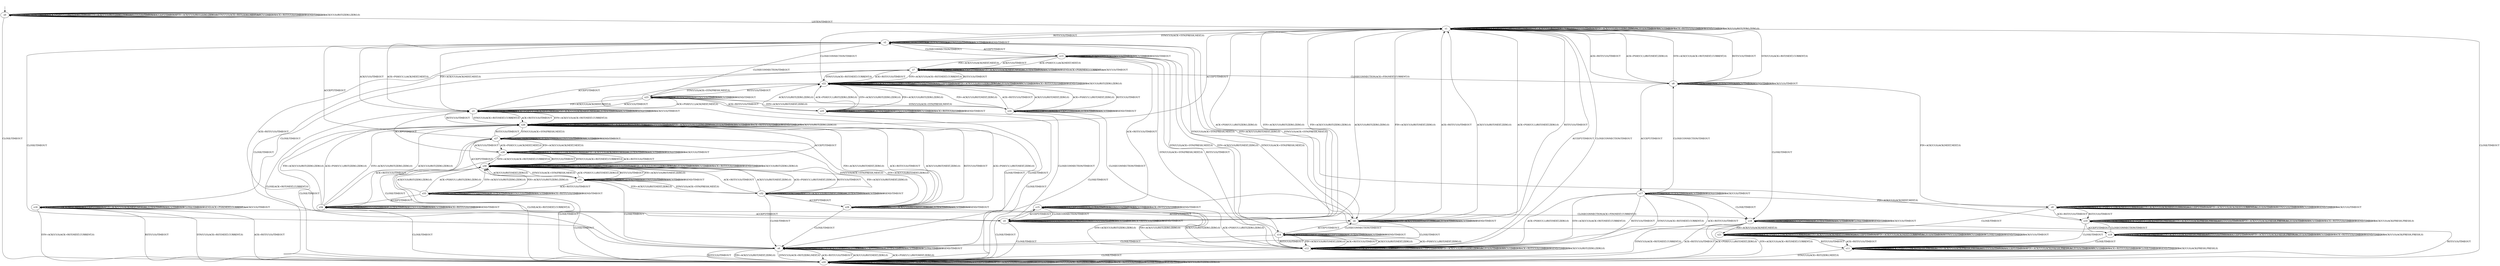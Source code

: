 digraph h5 {
s0 [label="s0"];
s1 [label="s1"];
s20 [label="s20"];
s2 [label="s2"];
s12 [label="s12"];
s3 [label="s3"];
s4 [label="s4"];
s5 [label="s5"];
s6 [label="s6"];
s13 [label="s13"];
s7 [label="s7"];
s14 [label="s14"];
s15 [label="s15"];
s26 [label="s26"];
s8 [label="s8"];
s16 [label="s16"];
s22 [label="s22"];
s27 [label="s27"];
s9 [label="s9"];
s17 [label="s17"];
s18 [label="s18"];
s23 [label="s23"];
s28 [label="s28"];
s29 [label="s29"];
s34 [label="s34"];
s10 [label="s10"];
s21 [label="s21"];
s24 [label="s24"];
s25 [label="s25"];
s30 [label="s30"];
s11 [label="s11"];
s19 [label="s19"];
s31 [label="s31"];
s32 [label="s32"];
s33 [label="s33"];
s0 -> s0 [label="CLOSECONNECTION/TIMEOUT"];
s0 -> s0 [label="ACK+PSH(V,V,1)/RST(ZERO,ZERO,0)"];
s0 -> s0 [label="SYN+ACK(V,V,0)/RST(ZERO,ZERO,0)"];
s0 -> s0 [label="RST(V,V,0)/TIMEOUT"];
s0 -> s0 [label="ACCEPT/TIMEOUT"];
s0 -> s0 [label="FIN+ACK(V,V,0)/RST(ZERO,ZERO,0)"];
s0 -> s1 [label="LISTEN/TIMEOUT"];
s0 -> s0 [label="SYN(V,V,0)/ACK+RST(ZERO,NEXT,0)"];
s0 -> s0 [label="RCV/TIMEOUT"];
s0 -> s0 [label="ACK+RST(V,V,0)/TIMEOUT"];
s0 -> s20 [label="CLOSE/TIMEOUT"];
s0 -> s0 [label="SEND/TIMEOUT"];
s0 -> s0 [label="ACK(V,V,0)/RST(ZERO,ZERO,0)"];
s1 -> s1 [label="CLOSECONNECTION/TIMEOUT"];
s1 -> s1 [label="ACK+PSH(V,V,1)/RST(ZERO,ZERO,0)"];
s1 -> s1 [label="SYN+ACK(V,V,0)/RST(ZERO,ZERO,0)"];
s1 -> s1 [label="RST(V,V,0)/TIMEOUT"];
s1 -> s12 [label="ACCEPT/TIMEOUT"];
s1 -> s1 [label="FIN+ACK(V,V,0)/RST(ZERO,ZERO,0)"];
s1 -> s1 [label="LISTEN/TIMEOUT"];
s1 -> s2 [label="SYN(V,V,0)/ACK+SYN(FRESH,NEXT,0)"];
s1 -> s1 [label="RCV/TIMEOUT"];
s1 -> s1 [label="ACK+RST(V,V,0)/TIMEOUT"];
s1 -> s20 [label="CLOSE/TIMEOUT"];
s1 -> s1 [label="SEND/TIMEOUT"];
s1 -> s1 [label="ACK(V,V,0)/RST(ZERO,ZERO,0)"];
s20 -> s20 [label="CLOSECONNECTION/TIMEOUT"];
s20 -> s20 [label="ACK+PSH(V,V,1)/RST(ZERO,ZERO,0)"];
s20 -> s20 [label="SYN+ACK(V,V,0)/RST(ZERO,ZERO,0)"];
s20 -> s20 [label="RST(V,V,0)/TIMEOUT"];
s20 -> s20 [label="ACCEPT/TIMEOUT"];
s20 -> s20 [label="FIN+ACK(V,V,0)/RST(ZERO,ZERO,0)"];
s20 -> s20 [label="LISTEN/TIMEOUT"];
s20 -> s20 [label="SYN(V,V,0)/ACK+RST(ZERO,NEXT,0)"];
s20 -> s20 [label="RCV/TIMEOUT"];
s20 -> s20 [label="ACK+RST(V,V,0)/TIMEOUT"];
s20 -> s20 [label="CLOSE/TIMEOUT"];
s20 -> s20 [label="SEND/TIMEOUT"];
s20 -> s20 [label="ACK(V,V,0)/RST(ZERO,ZERO,0)"];
s2 -> s2 [label="CLOSECONNECTION/TIMEOUT"];
s2 -> s3 [label="ACK+PSH(V,V,1)/ACK(NEXT,NEXT,0)"];
s2 -> s4 [label="SYN+ACK(V,V,0)/RST(NEXT,ZERO,0)"];
s2 -> s1 [label="RST(V,V,0)/TIMEOUT"];
s2 -> s13 [label="ACCEPT/TIMEOUT"];
s2 -> s3 [label="FIN+ACK(V,V,0)/ACK(NEXT,NEXT,0)"];
s2 -> s2 [label="LISTEN/TIMEOUT"];
s2 -> s2 [label="SYN(V,V,0)/TIMEOUT"];
s2 -> s2 [label="RCV/TIMEOUT"];
s2 -> s5 [label="ACK+RST(V,V,0)/TIMEOUT"];
s2 -> s6 [label="CLOSE/TIMEOUT"];
s2 -> s2 [label="SEND/TIMEOUT"];
s2 -> s3 [label="ACK(V,V,0)/TIMEOUT"];
s12 -> s1 [label="CLOSECONNECTION/TIMEOUT"];
s12 -> s12 [label="ACK+PSH(V,V,1)/RST(ZERO,ZERO,0)"];
s12 -> s12 [label="SYN+ACK(V,V,0)/RST(ZERO,ZERO,0)"];
s12 -> s12 [label="RST(V,V,0)/TIMEOUT"];
s12 -> s12 [label="ACCEPT/TIMEOUT"];
s12 -> s12 [label="FIN+ACK(V,V,0)/RST(ZERO,ZERO,0)"];
s12 -> s12 [label="LISTEN/TIMEOUT"];
s12 -> s13 [label="SYN(V,V,0)/ACK+SYN(FRESH,NEXT,0)"];
s12 -> s12 [label="RCV/TIMEOUT"];
s12 -> s12 [label="ACK+RST(V,V,0)/TIMEOUT"];
s12 -> s20 [label="CLOSE/TIMEOUT"];
s12 -> s12 [label="SEND/TIMEOUT"];
s12 -> s12 [label="ACK(V,V,0)/RST(ZERO,ZERO,0)"];
s3 -> s3 [label="CLOSECONNECTION/TIMEOUT"];
s3 -> s3 [label="ACK+PSH(V,V,1)/ACK(NEXT,NEXT,0)"];
s3 -> s26 [label="SYN+ACK(V,V,0)/ACK+RST(NEXT,CURRENT,0)"];
s3 -> s26 [label="RST(V,V,0)/TIMEOUT"];
s3 -> s7 [label="ACCEPT/TIMEOUT"];
s3 -> s3 [label="FIN+ACK(V,V,0)/ACK(NEXT,NEXT,0)"];
s3 -> s3 [label="LISTEN/TIMEOUT"];
s3 -> s26 [label="SYN(V,V,0)/ACK+RST(NEXT,CURRENT,0)"];
s3 -> s3 [label="RCV/TIMEOUT"];
s3 -> s26 [label="ACK+RST(V,V,0)/TIMEOUT"];
s3 -> s20 [label="CLOSE/ACK+RST(NEXT,CURRENT,0)"];
s3 -> s3 [label="SEND/TIMEOUT"];
s3 -> s3 [label="ACK(V,V,0)/TIMEOUT"];
s4 -> s4 [label="CLOSECONNECTION/TIMEOUT"];
s4 -> s1 [label="ACK+PSH(V,V,1)/RST(NEXT,ZERO,0)"];
s4 -> s4 [label="SYN+ACK(V,V,0)/RST(NEXT,ZERO,0)"];
s4 -> s1 [label="RST(V,V,0)/TIMEOUT"];
s4 -> s14 [label="ACCEPT/TIMEOUT"];
s4 -> s1 [label="FIN+ACK(V,V,0)/RST(NEXT,ZERO,0)"];
s4 -> s4 [label="LISTEN/TIMEOUT"];
s4 -> s2 [label="SYN(V,V,0)/ACK+SYN(FRESH,NEXT,0)"];
s4 -> s4 [label="RCV/TIMEOUT"];
s4 -> s1 [label="ACK+RST(V,V,0)/TIMEOUT"];
s4 -> s6 [label="CLOSE/TIMEOUT"];
s4 -> s4 [label="SEND/TIMEOUT"];
s4 -> s1 [label="ACK(V,V,0)/RST(NEXT,ZERO,0)"];
s5 -> s5 [label="CLOSECONNECTION/TIMEOUT"];
s5 -> s1 [label="ACK+PSH(V,V,1)/RST(ZERO,ZERO,0)"];
s5 -> s1 [label="SYN+ACK(V,V,0)/RST(ZERO,ZERO,0)"];
s5 -> s5 [label="RST(V,V,0)/TIMEOUT"];
s5 -> s15 [label="ACCEPT/TIMEOUT"];
s5 -> s1 [label="FIN+ACK(V,V,0)/RST(ZERO,ZERO,0)"];
s5 -> s5 [label="LISTEN/TIMEOUT"];
s5 -> s5 [label="SYN(V,V,0)/TIMEOUT"];
s5 -> s5 [label="RCV/TIMEOUT"];
s5 -> s5 [label="ACK+RST(V,V,0)/TIMEOUT"];
s5 -> s20 [label="CLOSE/TIMEOUT"];
s5 -> s5 [label="SEND/TIMEOUT"];
s5 -> s1 [label="ACK(V,V,0)/RST(ZERO,ZERO,0)"];
s6 -> s6 [label="CLOSECONNECTION/TIMEOUT"];
s6 -> s20 [label="ACK+PSH(V,V,1)/RST(NEXT,ZERO,0)"];
s6 -> s6 [label="SYN+ACK(V,V,0)/RST(NEXT,ZERO,0)"];
s6 -> s20 [label="RST(V,V,0)/TIMEOUT"];
s6 -> s6 [label="ACCEPT/TIMEOUT"];
s6 -> s20 [label="FIN+ACK(V,V,0)/RST(NEXT,ZERO,0)"];
s6 -> s6 [label="LISTEN/TIMEOUT"];
s6 -> s20 [label="SYN(V,V,0)/ACK+RST(ZERO,NEXT,0)"];
s6 -> s6 [label="RCV/TIMEOUT"];
s6 -> s20 [label="ACK+RST(V,V,0)/TIMEOUT"];
s6 -> s6 [label="CLOSE/TIMEOUT"];
s6 -> s6 [label="SEND/TIMEOUT"];
s6 -> s20 [label="ACK(V,V,0)/RST(NEXT,ZERO,0)"];
s13 -> s2 [label="CLOSECONNECTION/TIMEOUT"];
s13 -> s7 [label="ACK+PSH(V,V,1)/ACK(NEXT,NEXT,0)"];
s13 -> s14 [label="SYN+ACK(V,V,0)/RST(NEXT,ZERO,0)"];
s13 -> s12 [label="RST(V,V,0)/TIMEOUT"];
s13 -> s13 [label="ACCEPT/TIMEOUT"];
s13 -> s7 [label="FIN+ACK(V,V,0)/ACK(NEXT,NEXT,0)"];
s13 -> s13 [label="LISTEN/TIMEOUT"];
s13 -> s13 [label="SYN(V,V,0)/TIMEOUT"];
s13 -> s13 [label="RCV/TIMEOUT"];
s13 -> s15 [label="ACK+RST(V,V,0)/TIMEOUT"];
s13 -> s6 [label="CLOSE/TIMEOUT"];
s13 -> s13 [label="SEND/TIMEOUT"];
s13 -> s7 [label="ACK(V,V,0)/TIMEOUT"];
s7 -> s8 [label="CLOSECONNECTION/ACK+FIN(NEXT,CURRENT,0)"];
s7 -> s7 [label="ACK+PSH(V,V,1)/ACK(NEXT,NEXT,0)"];
s7 -> s22 [label="SYN+ACK(V,V,0)/ACK+RST(NEXT,CURRENT,0)"];
s7 -> s22 [label="RST(V,V,0)/TIMEOUT"];
s7 -> s7 [label="ACCEPT/TIMEOUT"];
s7 -> s7 [label="FIN+ACK(V,V,0)/ACK(NEXT,NEXT,0)"];
s7 -> s7 [label="LISTEN/TIMEOUT"];
s7 -> s22 [label="SYN(V,V,0)/ACK+RST(NEXT,CURRENT,0)"];
s7 -> s7 [label="RCV/TIMEOUT"];
s7 -> s22 [label="ACK+RST(V,V,0)/TIMEOUT"];
s7 -> s16 [label="CLOSE/TIMEOUT"];
s7 -> s7 [label="SEND/ACK+PSH(NEXT,CURRENT,1)"];
s7 -> s7 [label="ACK(V,V,0)/TIMEOUT"];
s14 -> s4 [label="CLOSECONNECTION/TIMEOUT"];
s14 -> s12 [label="ACK+PSH(V,V,1)/RST(NEXT,ZERO,0)"];
s14 -> s14 [label="SYN+ACK(V,V,0)/RST(NEXT,ZERO,0)"];
s14 -> s12 [label="RST(V,V,0)/TIMEOUT"];
s14 -> s14 [label="ACCEPT/TIMEOUT"];
s14 -> s12 [label="FIN+ACK(V,V,0)/RST(NEXT,ZERO,0)"];
s14 -> s14 [label="LISTEN/TIMEOUT"];
s14 -> s13 [label="SYN(V,V,0)/ACK+SYN(FRESH,NEXT,0)"];
s14 -> s14 [label="RCV/TIMEOUT"];
s14 -> s12 [label="ACK+RST(V,V,0)/TIMEOUT"];
s14 -> s6 [label="CLOSE/TIMEOUT"];
s14 -> s14 [label="SEND/TIMEOUT"];
s14 -> s12 [label="ACK(V,V,0)/RST(NEXT,ZERO,0)"];
s15 -> s5 [label="CLOSECONNECTION/TIMEOUT"];
s15 -> s12 [label="ACK+PSH(V,V,1)/RST(ZERO,ZERO,0)"];
s15 -> s12 [label="SYN+ACK(V,V,0)/RST(ZERO,ZERO,0)"];
s15 -> s15 [label="RST(V,V,0)/TIMEOUT"];
s15 -> s15 [label="ACCEPT/TIMEOUT"];
s15 -> s12 [label="FIN+ACK(V,V,0)/RST(ZERO,ZERO,0)"];
s15 -> s15 [label="LISTEN/TIMEOUT"];
s15 -> s15 [label="SYN(V,V,0)/TIMEOUT"];
s15 -> s15 [label="RCV/TIMEOUT"];
s15 -> s15 [label="ACK+RST(V,V,0)/TIMEOUT"];
s15 -> s20 [label="CLOSE/TIMEOUT"];
s15 -> s15 [label="SEND/TIMEOUT"];
s15 -> s12 [label="ACK(V,V,0)/RST(ZERO,ZERO,0)"];
s26 -> s26 [label="CLOSECONNECTION/TIMEOUT"];
s26 -> s26 [label="ACK+PSH(V,V,1)/RST(ZERO,ZERO,0)"];
s26 -> s26 [label="SYN+ACK(V,V,0)/RST(ZERO,ZERO,0)"];
s26 -> s26 [label="RST(V,V,0)/TIMEOUT"];
s26 -> s1 [label="ACCEPT/TIMEOUT"];
s26 -> s26 [label="FIN+ACK(V,V,0)/RST(ZERO,ZERO,0)"];
s26 -> s26 [label="LISTEN/TIMEOUT"];
s26 -> s27 [label="SYN(V,V,0)/ACK+SYN(FRESH,NEXT,0)"];
s26 -> s26 [label="RCV/TIMEOUT"];
s26 -> s26 [label="ACK+RST(V,V,0)/TIMEOUT"];
s26 -> s20 [label="CLOSE/TIMEOUT"];
s26 -> s26 [label="SEND/TIMEOUT"];
s26 -> s26 [label="ACK(V,V,0)/RST(ZERO,ZERO,0)"];
s8 -> s8 [label="CLOSECONNECTION/TIMEOUT"];
s8 -> s1 [label="ACK+PSH(V,V,1)/RST(NEXT,ZERO,0)"];
s8 -> s1 [label="SYN+ACK(V,V,0)/ACK+RST(NEXT,CURRENT,0)"];
s8 -> s1 [label="RST(V,V,0)/TIMEOUT"];
s8 -> s17 [label="ACCEPT/TIMEOUT"];
s8 -> s9 [label="FIN+ACK(V,V,0)/ACK(NEXT,NEXT,0)"];
s8 -> s8 [label="LISTEN/TIMEOUT"];
s8 -> s1 [label="SYN(V,V,0)/ACK+RST(NEXT,CURRENT,0)"];
s8 -> s8 [label="RCV/TIMEOUT"];
s8 -> s1 [label="ACK+RST(V,V,0)/TIMEOUT"];
s8 -> s18 [label="CLOSE/TIMEOUT"];
s8 -> s8 [label="SEND/TIMEOUT"];
s8 -> s8 [label="ACK(V,V,0)/TIMEOUT"];
s16 -> s18 [label="CLOSECONNECTION/ACK+FIN(NEXT,CURRENT,0)"];
s16 -> s16 [label="ACK+PSH(V,V,1)/ACK(NEXT,NEXT,0)"];
s16 -> s20 [label="SYN+ACK(V,V,0)/ACK+RST(NEXT,CURRENT,0)"];
s16 -> s20 [label="RST(V,V,0)/TIMEOUT"];
s16 -> s16 [label="ACCEPT/TIMEOUT"];
s16 -> s16 [label="FIN+ACK(V,V,0)/ACK(NEXT,NEXT,0)"];
s16 -> s16 [label="LISTEN/TIMEOUT"];
s16 -> s20 [label="SYN(V,V,0)/ACK+RST(NEXT,CURRENT,0)"];
s16 -> s16 [label="RCV/TIMEOUT"];
s16 -> s20 [label="ACK+RST(V,V,0)/TIMEOUT"];
s16 -> s16 [label="CLOSE/TIMEOUT"];
s16 -> s16 [label="SEND/ACK+PSH(NEXT,CURRENT,1)"];
s16 -> s16 [label="ACK(V,V,0)/TIMEOUT"];
s22 -> s1 [label="CLOSECONNECTION/TIMEOUT"];
s22 -> s22 [label="ACK+PSH(V,V,1)/RST(ZERO,ZERO,0)"];
s22 -> s22 [label="SYN+ACK(V,V,0)/RST(ZERO,ZERO,0)"];
s22 -> s22 [label="RST(V,V,0)/TIMEOUT"];
s22 -> s22 [label="ACCEPT/TIMEOUT"];
s22 -> s22 [label="FIN+ACK(V,V,0)/RST(ZERO,ZERO,0)"];
s22 -> s22 [label="LISTEN/TIMEOUT"];
s22 -> s23 [label="SYN(V,V,0)/ACK+SYN(FRESH,NEXT,0)"];
s22 -> s22 [label="RCV/TIMEOUT"];
s22 -> s22 [label="ACK+RST(V,V,0)/TIMEOUT"];
s22 -> s20 [label="CLOSE/TIMEOUT"];
s22 -> s22 [label="SEND/TIMEOUT"];
s22 -> s22 [label="ACK(V,V,0)/RST(ZERO,ZERO,0)"];
s27 -> s27 [label="CLOSECONNECTION/TIMEOUT"];
s27 -> s28 [label="ACK+PSH(V,V,1)/ACK(NEXT,NEXT,0)"];
s27 -> s29 [label="SYN+ACK(V,V,0)/RST(NEXT,ZERO,0)"];
s27 -> s26 [label="RST(V,V,0)/TIMEOUT"];
s27 -> s2 [label="ACCEPT/TIMEOUT"];
s27 -> s28 [label="FIN+ACK(V,V,0)/ACK(NEXT,NEXT,0)"];
s27 -> s27 [label="LISTEN/TIMEOUT"];
s27 -> s27 [label="SYN(V,V,0)/TIMEOUT"];
s27 -> s27 [label="RCV/TIMEOUT"];
s27 -> s34 [label="ACK+RST(V,V,0)/TIMEOUT"];
s27 -> s6 [label="CLOSE/TIMEOUT"];
s27 -> s27 [label="SEND/TIMEOUT"];
s27 -> s28 [label="ACK(V,V,0)/TIMEOUT"];
s9 -> s9 [label="CLOSECONNECTION/TIMEOUT"];
s9 -> s9 [label="ACK+PSH(V,V,1)/ACK(NEXT,CURRENT,0)"];
s9 -> s9 [label="SYN+ACK(V,V,0)/ACK(NEXT,CURRENT,0)"];
s9 -> s10 [label="RST(V,V,0)/TIMEOUT"];
s9 -> s9 [label="ACCEPT/TIMEOUT"];
s9 -> s9 [label="FIN+ACK(V,V,0)/ACK(NEXT,CURRENT,0)"];
s9 -> s9 [label="LISTEN/TIMEOUT"];
s9 -> s9 [label="SYN(V,V,0)/TIMEOUT"];
s9 -> s9 [label="RCV/TIMEOUT"];
s9 -> s10 [label="ACK+RST(V,V,0)/TIMEOUT"];
s9 -> s21 [label="CLOSE/TIMEOUT"];
s9 -> s9 [label="SEND/TIMEOUT"];
s9 -> s9 [label="ACK(V,V,0)/TIMEOUT"];
s17 -> s8 [label="CLOSECONNECTION/TIMEOUT"];
s17 -> s12 [label="ACK+PSH(V,V,1)/RST(NEXT,ZERO,0)"];
s17 -> s12 [label="SYN+ACK(V,V,0)/ACK+RST(NEXT,CURRENT,0)"];
s17 -> s12 [label="RST(V,V,0)/TIMEOUT"];
s17 -> s17 [label="ACCEPT/TIMEOUT"];
s17 -> s9 [label="FIN+ACK(V,V,0)/ACK(NEXT,NEXT,0)"];
s17 -> s17 [label="LISTEN/TIMEOUT"];
s17 -> s12 [label="SYN(V,V,0)/ACK+RST(NEXT,CURRENT,0)"];
s17 -> s17 [label="RCV/TIMEOUT"];
s17 -> s12 [label="ACK+RST(V,V,0)/TIMEOUT"];
s17 -> s18 [label="CLOSE/TIMEOUT"];
s17 -> s17 [label="SEND/TIMEOUT"];
s17 -> s17 [label="ACK(V,V,0)/TIMEOUT"];
s18 -> s18 [label="CLOSECONNECTION/TIMEOUT"];
s18 -> s20 [label="ACK+PSH(V,V,1)/RST(NEXT,ZERO,0)"];
s18 -> s20 [label="SYN+ACK(V,V,0)/ACK+RST(NEXT,CURRENT,0)"];
s18 -> s20 [label="RST(V,V,0)/TIMEOUT"];
s18 -> s18 [label="ACCEPT/TIMEOUT"];
s18 -> s21 [label="FIN+ACK(V,V,0)/ACK(NEXT,NEXT,0)"];
s18 -> s18 [label="LISTEN/TIMEOUT"];
s18 -> s20 [label="SYN(V,V,0)/ACK+RST(NEXT,CURRENT,0)"];
s18 -> s18 [label="RCV/TIMEOUT"];
s18 -> s20 [label="ACK+RST(V,V,0)/TIMEOUT"];
s18 -> s18 [label="CLOSE/TIMEOUT"];
s18 -> s18 [label="SEND/TIMEOUT"];
s18 -> s18 [label="ACK(V,V,0)/TIMEOUT"];
s23 -> s2 [label="CLOSECONNECTION/TIMEOUT"];
s23 -> s3 [label="ACK+PSH(V,V,1)/ACK(NEXT,NEXT,0)"];
s23 -> s24 [label="SYN+ACK(V,V,0)/RST(NEXT,ZERO,0)"];
s23 -> s22 [label="RST(V,V,0)/TIMEOUT"];
s23 -> s23 [label="ACCEPT/TIMEOUT"];
s23 -> s3 [label="FIN+ACK(V,V,0)/ACK(NEXT,NEXT,0)"];
s23 -> s23 [label="LISTEN/TIMEOUT"];
s23 -> s23 [label="SYN(V,V,0)/TIMEOUT"];
s23 -> s23 [label="RCV/TIMEOUT"];
s23 -> s25 [label="ACK+RST(V,V,0)/TIMEOUT"];
s23 -> s6 [label="CLOSE/TIMEOUT"];
s23 -> s23 [label="SEND/TIMEOUT"];
s23 -> s3 [label="ACK(V,V,0)/TIMEOUT"];
s28 -> s28 [label="CLOSECONNECTION/TIMEOUT"];
s28 -> s28 [label="ACK+PSH(V,V,1)/ACK(NEXT,NEXT,0)"];
s28 -> s30 [label="SYN+ACK(V,V,0)/ACK+RST(NEXT,CURRENT,0)"];
s28 -> s30 [label="RST(V,V,0)/TIMEOUT"];
s28 -> s3 [label="ACCEPT/TIMEOUT"];
s28 -> s28 [label="FIN+ACK(V,V,0)/ACK(NEXT,NEXT,0)"];
s28 -> s28 [label="LISTEN/TIMEOUT"];
s28 -> s30 [label="SYN(V,V,0)/ACK+RST(NEXT,CURRENT,0)"];
s28 -> s28 [label="RCV/TIMEOUT"];
s28 -> s30 [label="ACK+RST(V,V,0)/TIMEOUT"];
s28 -> s20 [label="CLOSE/ACK+RST(NEXT,CURRENT,0)"];
s28 -> s28 [label="SEND/TIMEOUT"];
s28 -> s28 [label="ACK(V,V,0)/TIMEOUT"];
s29 -> s29 [label="CLOSECONNECTION/TIMEOUT"];
s29 -> s26 [label="ACK+PSH(V,V,1)/RST(NEXT,ZERO,0)"];
s29 -> s29 [label="SYN+ACK(V,V,0)/RST(NEXT,ZERO,0)"];
s29 -> s26 [label="RST(V,V,0)/TIMEOUT"];
s29 -> s4 [label="ACCEPT/TIMEOUT"];
s29 -> s26 [label="FIN+ACK(V,V,0)/RST(NEXT,ZERO,0)"];
s29 -> s29 [label="LISTEN/TIMEOUT"];
s29 -> s27 [label="SYN(V,V,0)/ACK+SYN(FRESH,NEXT,0)"];
s29 -> s29 [label="RCV/TIMEOUT"];
s29 -> s26 [label="ACK+RST(V,V,0)/TIMEOUT"];
s29 -> s6 [label="CLOSE/TIMEOUT"];
s29 -> s29 [label="SEND/TIMEOUT"];
s29 -> s26 [label="ACK(V,V,0)/RST(NEXT,ZERO,0)"];
s34 -> s34 [label="CLOSECONNECTION/TIMEOUT"];
s34 -> s26 [label="ACK+PSH(V,V,1)/RST(ZERO,ZERO,0)"];
s34 -> s26 [label="SYN+ACK(V,V,0)/RST(ZERO,ZERO,0)"];
s34 -> s34 [label="RST(V,V,0)/TIMEOUT"];
s34 -> s5 [label="ACCEPT/TIMEOUT"];
s34 -> s26 [label="FIN+ACK(V,V,0)/RST(ZERO,ZERO,0)"];
s34 -> s34 [label="LISTEN/TIMEOUT"];
s34 -> s34 [label="SYN(V,V,0)/TIMEOUT"];
s34 -> s34 [label="RCV/TIMEOUT"];
s34 -> s34 [label="ACK+RST(V,V,0)/TIMEOUT"];
s34 -> s20 [label="CLOSE/TIMEOUT"];
s34 -> s34 [label="SEND/TIMEOUT"];
s34 -> s26 [label="ACK(V,V,0)/RST(ZERO,ZERO,0)"];
s10 -> s10 [label="CLOSECONNECTION/TIMEOUT"];
s10 -> s10 [label="ACK+PSH(V,V,1)/ACK(FRESH,FRESH,0)"];
s10 -> s10 [label="SYN+ACK(V,V,0)/ACK(FRESH,FRESH,0)"];
s10 -> s10 [label="RST(V,V,0)/TIMEOUT"];
s10 -> s19 [label="ACCEPT/TIMEOUT"];
s10 -> s10 [label="FIN+ACK(V,V,0)/ACK(FRESH,FRESH,0)"];
s10 -> s10 [label="LISTEN/TIMEOUT"];
s10 -> s2 [label="SYN(V,V,0)/ACK+SYN(FRESH,NEXT,0)"];
s10 -> s10 [label="RCV/TIMEOUT"];
s10 -> s10 [label="ACK+RST(V,V,0)/TIMEOUT"];
s10 -> s11 [label="CLOSE/TIMEOUT"];
s10 -> s10 [label="SEND/TIMEOUT"];
s10 -> s10 [label="ACK(V,V,0)/ACK(FRESH,FRESH,0)"];
s21 -> s21 [label="CLOSECONNECTION/TIMEOUT"];
s21 -> s21 [label="ACK+PSH(V,V,1)/ACK(NEXT,CURRENT,0)"];
s21 -> s21 [label="SYN+ACK(V,V,0)/ACK(NEXT,CURRENT,0)"];
s21 -> s11 [label="RST(V,V,0)/TIMEOUT"];
s21 -> s21 [label="ACCEPT/TIMEOUT"];
s21 -> s21 [label="FIN+ACK(V,V,0)/ACK(NEXT,CURRENT,0)"];
s21 -> s21 [label="LISTEN/TIMEOUT"];
s21 -> s21 [label="SYN(V,V,0)/TIMEOUT"];
s21 -> s21 [label="RCV/TIMEOUT"];
s21 -> s11 [label="ACK+RST(V,V,0)/TIMEOUT"];
s21 -> s21 [label="CLOSE/TIMEOUT"];
s21 -> s21 [label="SEND/TIMEOUT"];
s21 -> s21 [label="ACK(V,V,0)/TIMEOUT"];
s24 -> s4 [label="CLOSECONNECTION/TIMEOUT"];
s24 -> s22 [label="ACK+PSH(V,V,1)/RST(NEXT,ZERO,0)"];
s24 -> s24 [label="SYN+ACK(V,V,0)/RST(NEXT,ZERO,0)"];
s24 -> s22 [label="RST(V,V,0)/TIMEOUT"];
s24 -> s24 [label="ACCEPT/TIMEOUT"];
s24 -> s22 [label="FIN+ACK(V,V,0)/RST(NEXT,ZERO,0)"];
s24 -> s24 [label="LISTEN/TIMEOUT"];
s24 -> s23 [label="SYN(V,V,0)/ACK+SYN(FRESH,NEXT,0)"];
s24 -> s24 [label="RCV/TIMEOUT"];
s24 -> s22 [label="ACK+RST(V,V,0)/TIMEOUT"];
s24 -> s6 [label="CLOSE/TIMEOUT"];
s24 -> s24 [label="SEND/TIMEOUT"];
s24 -> s22 [label="ACK(V,V,0)/RST(NEXT,ZERO,0)"];
s25 -> s5 [label="CLOSECONNECTION/TIMEOUT"];
s25 -> s22 [label="ACK+PSH(V,V,1)/RST(ZERO,ZERO,0)"];
s25 -> s22 [label="SYN+ACK(V,V,0)/RST(ZERO,ZERO,0)"];
s25 -> s25 [label="RST(V,V,0)/TIMEOUT"];
s25 -> s25 [label="ACCEPT/TIMEOUT"];
s25 -> s22 [label="FIN+ACK(V,V,0)/RST(ZERO,ZERO,0)"];
s25 -> s25 [label="LISTEN/TIMEOUT"];
s25 -> s25 [label="SYN(V,V,0)/TIMEOUT"];
s25 -> s25 [label="RCV/TIMEOUT"];
s25 -> s25 [label="ACK+RST(V,V,0)/TIMEOUT"];
s25 -> s20 [label="CLOSE/TIMEOUT"];
s25 -> s25 [label="SEND/TIMEOUT"];
s25 -> s22 [label="ACK(V,V,0)/RST(ZERO,ZERO,0)"];
s30 -> s30 [label="CLOSECONNECTION/TIMEOUT"];
s30 -> s30 [label="ACK+PSH(V,V,1)/RST(ZERO,ZERO,0)"];
s30 -> s30 [label="SYN+ACK(V,V,0)/RST(ZERO,ZERO,0)"];
s30 -> s30 [label="RST(V,V,0)/TIMEOUT"];
s30 -> s26 [label="ACCEPT/TIMEOUT"];
s30 -> s30 [label="FIN+ACK(V,V,0)/RST(ZERO,ZERO,0)"];
s30 -> s30 [label="LISTEN/TIMEOUT"];
s30 -> s31 [label="SYN(V,V,0)/ACK+SYN(FRESH,NEXT,0)"];
s30 -> s30 [label="RCV/TIMEOUT"];
s30 -> s30 [label="ACK+RST(V,V,0)/TIMEOUT"];
s30 -> s20 [label="CLOSE/TIMEOUT"];
s30 -> s30 [label="SEND/TIMEOUT"];
s30 -> s30 [label="ACK(V,V,0)/RST(ZERO,ZERO,0)"];
s11 -> s11 [label="CLOSECONNECTION/TIMEOUT"];
s11 -> s11 [label="ACK+PSH(V,V,1)/ACK(FRESH,FRESH,0)"];
s11 -> s11 [label="SYN+ACK(V,V,0)/ACK(FRESH,FRESH,0)"];
s11 -> s11 [label="RST(V,V,0)/TIMEOUT"];
s11 -> s11 [label="ACCEPT/TIMEOUT"];
s11 -> s11 [label="FIN+ACK(V,V,0)/ACK(FRESH,FRESH,0)"];
s11 -> s11 [label="LISTEN/TIMEOUT"];
s11 -> s20 [label="SYN(V,V,0)/ACK+RST(ZERO,NEXT,0)"];
s11 -> s11 [label="RCV/TIMEOUT"];
s11 -> s11 [label="ACK+RST(V,V,0)/TIMEOUT"];
s11 -> s11 [label="CLOSE/TIMEOUT"];
s11 -> s11 [label="SEND/TIMEOUT"];
s11 -> s11 [label="ACK(V,V,0)/ACK(FRESH,FRESH,0)"];
s19 -> s10 [label="CLOSECONNECTION/TIMEOUT"];
s19 -> s19 [label="ACK+PSH(V,V,1)/ACK(FRESH,FRESH,0)"];
s19 -> s19 [label="SYN+ACK(V,V,0)/ACK(FRESH,FRESH,0)"];
s19 -> s19 [label="RST(V,V,0)/TIMEOUT"];
s19 -> s19 [label="ACCEPT/TIMEOUT"];
s19 -> s19 [label="FIN+ACK(V,V,0)/ACK(FRESH,FRESH,0)"];
s19 -> s19 [label="LISTEN/TIMEOUT"];
s19 -> s13 [label="SYN(V,V,0)/ACK+SYN(FRESH,NEXT,0)"];
s19 -> s19 [label="RCV/TIMEOUT"];
s19 -> s19 [label="ACK+RST(V,V,0)/TIMEOUT"];
s19 -> s11 [label="CLOSE/TIMEOUT"];
s19 -> s19 [label="SEND/TIMEOUT"];
s19 -> s19 [label="ACK(V,V,0)/ACK(FRESH,FRESH,0)"];
s31 -> s31 [label="CLOSECONNECTION/TIMEOUT"];
s31 -> s30 [label="ACK+PSH(V,V,1)/RST(NEXT,ZERO,0)"];
s31 -> s32 [label="SYN+ACK(V,V,0)/RST(NEXT,ZERO,0)"];
s31 -> s30 [label="RST(V,V,0)/TIMEOUT"];
s31 -> s27 [label="ACCEPT/TIMEOUT"];
s31 -> s30 [label="FIN+ACK(V,V,0)/RST(NEXT,ZERO,0)"];
s31 -> s31 [label="LISTEN/TIMEOUT"];
s31 -> s31 [label="SYN(V,V,0)/TIMEOUT"];
s31 -> s31 [label="RCV/TIMEOUT"];
s31 -> s33 [label="ACK+RST(V,V,0)/TIMEOUT"];
s31 -> s6 [label="CLOSE/TIMEOUT"];
s31 -> s31 [label="SEND/TIMEOUT"];
s31 -> s30 [label="ACK(V,V,0)/RST(NEXT,ZERO,0)"];
s32 -> s32 [label="CLOSECONNECTION/TIMEOUT"];
s32 -> s30 [label="ACK+PSH(V,V,1)/RST(NEXT,ZERO,0)"];
s32 -> s32 [label="SYN+ACK(V,V,0)/RST(NEXT,ZERO,0)"];
s32 -> s30 [label="RST(V,V,0)/TIMEOUT"];
s32 -> s29 [label="ACCEPT/TIMEOUT"];
s32 -> s30 [label="FIN+ACK(V,V,0)/RST(NEXT,ZERO,0)"];
s32 -> s32 [label="LISTEN/TIMEOUT"];
s32 -> s31 [label="SYN(V,V,0)/ACK+SYN(FRESH,NEXT,0)"];
s32 -> s32 [label="RCV/TIMEOUT"];
s32 -> s30 [label="ACK+RST(V,V,0)/TIMEOUT"];
s32 -> s6 [label="CLOSE/TIMEOUT"];
s32 -> s32 [label="SEND/TIMEOUT"];
s32 -> s30 [label="ACK(V,V,0)/RST(NEXT,ZERO,0)"];
s33 -> s33 [label="CLOSECONNECTION/TIMEOUT"];
s33 -> s30 [label="ACK+PSH(V,V,1)/RST(ZERO,ZERO,0)"];
s33 -> s30 [label="SYN+ACK(V,V,0)/RST(ZERO,ZERO,0)"];
s33 -> s33 [label="RST(V,V,0)/TIMEOUT"];
s33 -> s34 [label="ACCEPT/TIMEOUT"];
s33 -> s30 [label="FIN+ACK(V,V,0)/RST(ZERO,ZERO,0)"];
s33 -> s33 [label="LISTEN/TIMEOUT"];
s33 -> s33 [label="SYN(V,V,0)/TIMEOUT"];
s33 -> s33 [label="RCV/TIMEOUT"];
s33 -> s33 [label="ACK+RST(V,V,0)/TIMEOUT"];
s33 -> s20 [label="CLOSE/TIMEOUT"];
s33 -> s33 [label="SEND/TIMEOUT"];
s33 -> s30 [label="ACK(V,V,0)/RST(ZERO,ZERO,0)"];
__start0 [shape=none, label=""];
__start0 -> s0 [label=""];
}
